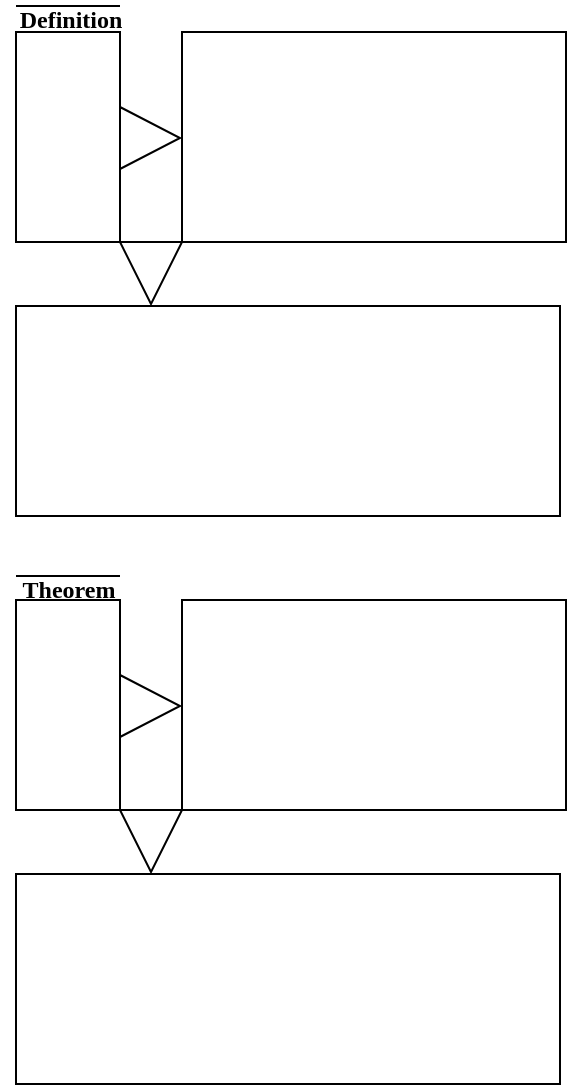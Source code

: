 <mxfile version="13.7.8" type="github">
  <diagram name="Page-1" id="099fd60b-425b-db50-ffb0-6b813814b670">
    <mxGraphModel dx="946" dy="639" grid="1" gridSize="10" guides="1" tooltips="1" connect="1" arrows="1" fold="1" page="1" pageScale="1" pageWidth="1654" pageHeight="1169" background="#ffffff" math="1" shadow="0">
      <root>
        <mxCell id="0" />
        <mxCell id="1" parent="0" />
        <mxCell id="qzv8ObqGM4RlT5OVhcKU-3" value="&lt;font face=&quot;Times New Roman&quot;&gt;&lt;b&gt;Definition&lt;/b&gt;&lt;/font&gt;" style="text;html=1;align=center;verticalAlign=middle;resizable=0;points=[];autosize=1;" vertex="1" parent="1">
          <mxGeometry x="30" y="41" width="70" height="20" as="geometry" />
        </mxCell>
        <mxCell id="qzv8ObqGM4RlT5OVhcKU-9" value="" style="endArrow=none;html=1;" edge="1" parent="1">
          <mxGeometry width="50" height="50" relative="1" as="geometry">
            <mxPoint x="38" y="44" as="sourcePoint" />
            <mxPoint x="90" y="44" as="targetPoint" />
            <Array as="points">
              <mxPoint x="68" y="44" />
            </Array>
          </mxGeometry>
        </mxCell>
        <mxCell id="qzv8ObqGM4RlT5OVhcKU-10" value="" style="whiteSpace=wrap;html=1;" vertex="1" parent="1">
          <mxGeometry x="38" y="57" width="52" height="105" as="geometry" />
        </mxCell>
        <mxCell id="qzv8ObqGM4RlT5OVhcKU-12" value="" style="rounded=0;whiteSpace=wrap;html=1;" vertex="1" parent="1">
          <mxGeometry x="121" y="57" width="192" height="105" as="geometry" />
        </mxCell>
        <mxCell id="qzv8ObqGM4RlT5OVhcKU-13" value="" style="rounded=0;whiteSpace=wrap;html=1;" vertex="1" parent="1">
          <mxGeometry x="38" y="194" width="272" height="105" as="geometry" />
        </mxCell>
        <mxCell id="qzv8ObqGM4RlT5OVhcKU-21" value="" style="triangle;whiteSpace=wrap;html=1;" vertex="1" parent="1">
          <mxGeometry x="90" y="94.5" width="30" height="31" as="geometry" />
        </mxCell>
        <mxCell id="qzv8ObqGM4RlT5OVhcKU-22" value="" style="triangle;whiteSpace=wrap;html=1;rotation=90;" vertex="1" parent="1">
          <mxGeometry x="90" y="162" width="31" height="31" as="geometry" />
        </mxCell>
        <mxCell id="qzv8ObqGM4RlT5OVhcKU-33" value="" style="endArrow=none;html=1;" edge="1" parent="1">
          <mxGeometry width="50" height="50" relative="1" as="geometry">
            <mxPoint x="38" y="329" as="sourcePoint" />
            <mxPoint x="90" y="329" as="targetPoint" />
            <Array as="points">
              <mxPoint x="68" y="329" />
            </Array>
          </mxGeometry>
        </mxCell>
        <mxCell id="qzv8ObqGM4RlT5OVhcKU-34" value="" style="whiteSpace=wrap;html=1;" vertex="1" parent="1">
          <mxGeometry x="38" y="341" width="52" height="105" as="geometry" />
        </mxCell>
        <mxCell id="qzv8ObqGM4RlT5OVhcKU-35" value="" style="rounded=0;whiteSpace=wrap;html=1;" vertex="1" parent="1">
          <mxGeometry x="121" y="341" width="192" height="105" as="geometry" />
        </mxCell>
        <mxCell id="qzv8ObqGM4RlT5OVhcKU-36" value="" style="rounded=0;whiteSpace=wrap;html=1;" vertex="1" parent="1">
          <mxGeometry x="38" y="478" width="272" height="105" as="geometry" />
        </mxCell>
        <mxCell id="qzv8ObqGM4RlT5OVhcKU-37" value="" style="triangle;whiteSpace=wrap;html=1;" vertex="1" parent="1">
          <mxGeometry x="90" y="378.5" width="30" height="31" as="geometry" />
        </mxCell>
        <mxCell id="qzv8ObqGM4RlT5OVhcKU-38" value="" style="triangle;whiteSpace=wrap;html=1;rotation=90;" vertex="1" parent="1">
          <mxGeometry x="90" y="446" width="31" height="31" as="geometry" />
        </mxCell>
        <mxCell id="qzv8ObqGM4RlT5OVhcKU-39" value="&lt;font face=&quot;Times New Roman&quot;&gt;&lt;b&gt;Theorem&lt;/b&gt;&lt;/font&gt;" style="text;html=1;align=center;verticalAlign=middle;resizable=0;points=[];autosize=1;" vertex="1" parent="1">
          <mxGeometry x="34" y="326" width="60" height="20" as="geometry" />
        </mxCell>
      </root>
    </mxGraphModel>
  </diagram>
</mxfile>
